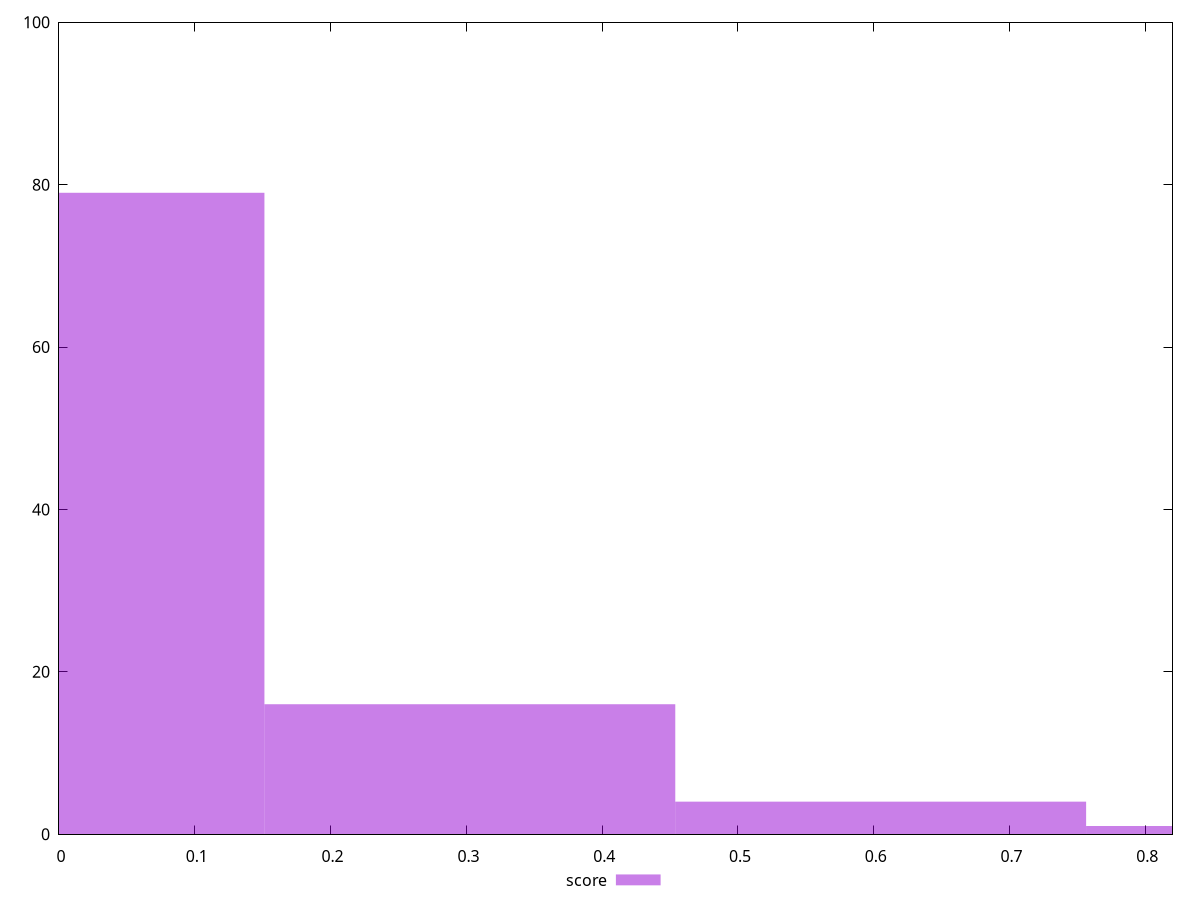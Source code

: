 reset

$score <<EOF
0.6051097879305887 4
0 79
0.30255489396529434 16
0.907664681895883 1
EOF

set key outside below
set boxwidth 0.30255489396529434
set xrange [0:0.82]
set yrange [0:100]
set trange [0:100]
set style fill transparent solid 0.5 noborder
set terminal svg size 640, 490 enhanced background rgb 'white'
set output "reports/report_00028_2021-02-24T12-49-42.674Z/estimated-input-latency/samples/astro/score/histogram.svg"

plot $score title "score" with boxes

reset
